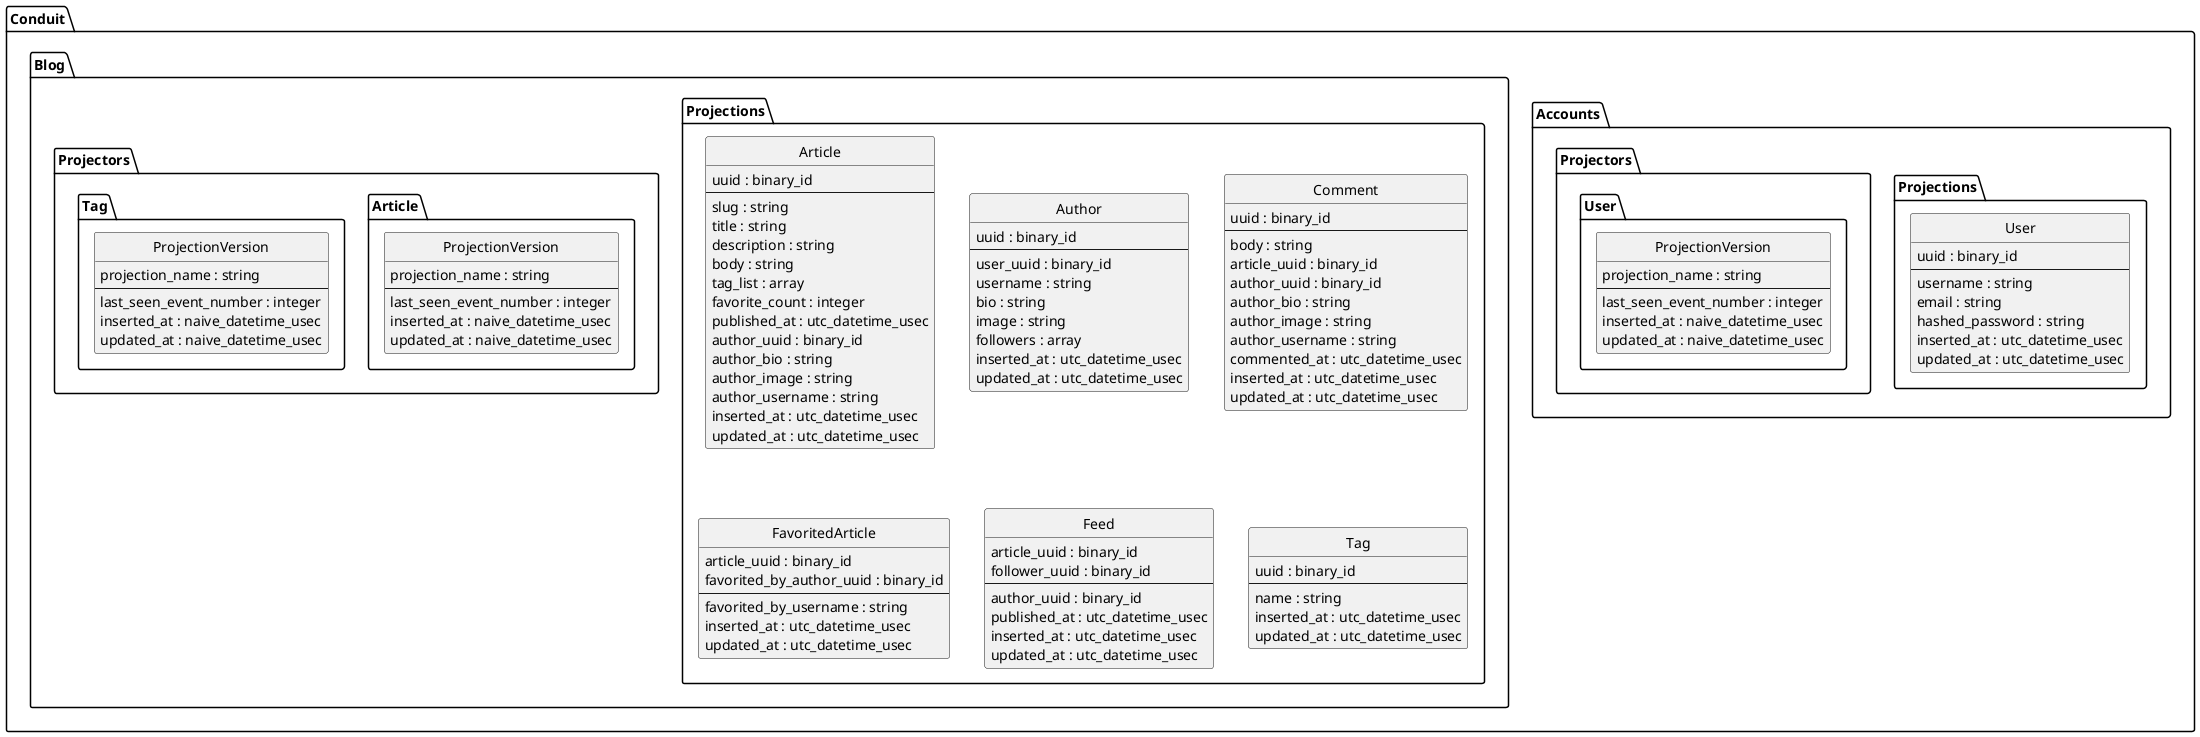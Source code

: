@startuml

hide circle
hide methods

skinparam linetype ortho
skinparam defaultFontName Roboto Mono
skinparam shadowing false


entity Conduit.Accounts.Projections.User {
  uuid : binary_id
  --
  username : string
  email : string
  hashed_password : string
  inserted_at : utc_datetime_usec
  updated_at : utc_datetime_usec
}

entity Conduit.Accounts.Projectors.User.ProjectionVersion {
  projection_name : string
  --
  last_seen_event_number : integer
  inserted_at : naive_datetime_usec
  updated_at : naive_datetime_usec
}

entity Conduit.Blog.Projections.Article {
  uuid : binary_id
  --
  slug : string
  title : string
  description : string
  body : string
  tag_list : array
  favorite_count : integer
  published_at : utc_datetime_usec
  author_uuid : binary_id
  author_bio : string
  author_image : string
  author_username : string
  inserted_at : utc_datetime_usec
  updated_at : utc_datetime_usec
}

entity Conduit.Blog.Projections.Author {
  uuid : binary_id
  --
  user_uuid : binary_id
  username : string
  bio : string
  image : string
  followers : array
  inserted_at : utc_datetime_usec
  updated_at : utc_datetime_usec
}

entity Conduit.Blog.Projections.Comment {
  uuid : binary_id
  --
  body : string
  article_uuid : binary_id
  author_uuid : binary_id
  author_bio : string
  author_image : string
  author_username : string
  commented_at : utc_datetime_usec
  inserted_at : utc_datetime_usec
  updated_at : utc_datetime_usec
}

entity Conduit.Blog.Projections.FavoritedArticle {
  article_uuid : binary_id
  favorited_by_author_uuid : binary_id
  --
  favorited_by_username : string
  inserted_at : utc_datetime_usec
  updated_at : utc_datetime_usec
}

entity Conduit.Blog.Projections.Feed {
  article_uuid : binary_id
  follower_uuid : binary_id
  --
  author_uuid : binary_id
  published_at : utc_datetime_usec
  inserted_at : utc_datetime_usec
  updated_at : utc_datetime_usec
}

entity Conduit.Blog.Projections.Tag {
  uuid : binary_id
  --
  name : string
  inserted_at : utc_datetime_usec
  updated_at : utc_datetime_usec
}

entity Conduit.Blog.Projectors.Article.ProjectionVersion {
  projection_name : string
  --
  last_seen_event_number : integer
  inserted_at : naive_datetime_usec
  updated_at : naive_datetime_usec
}

entity Conduit.Blog.Projectors.Tag.ProjectionVersion {
  projection_name : string
  --
  last_seen_event_number : integer
  inserted_at : naive_datetime_usec
  updated_at : naive_datetime_usec
}


@enduml
